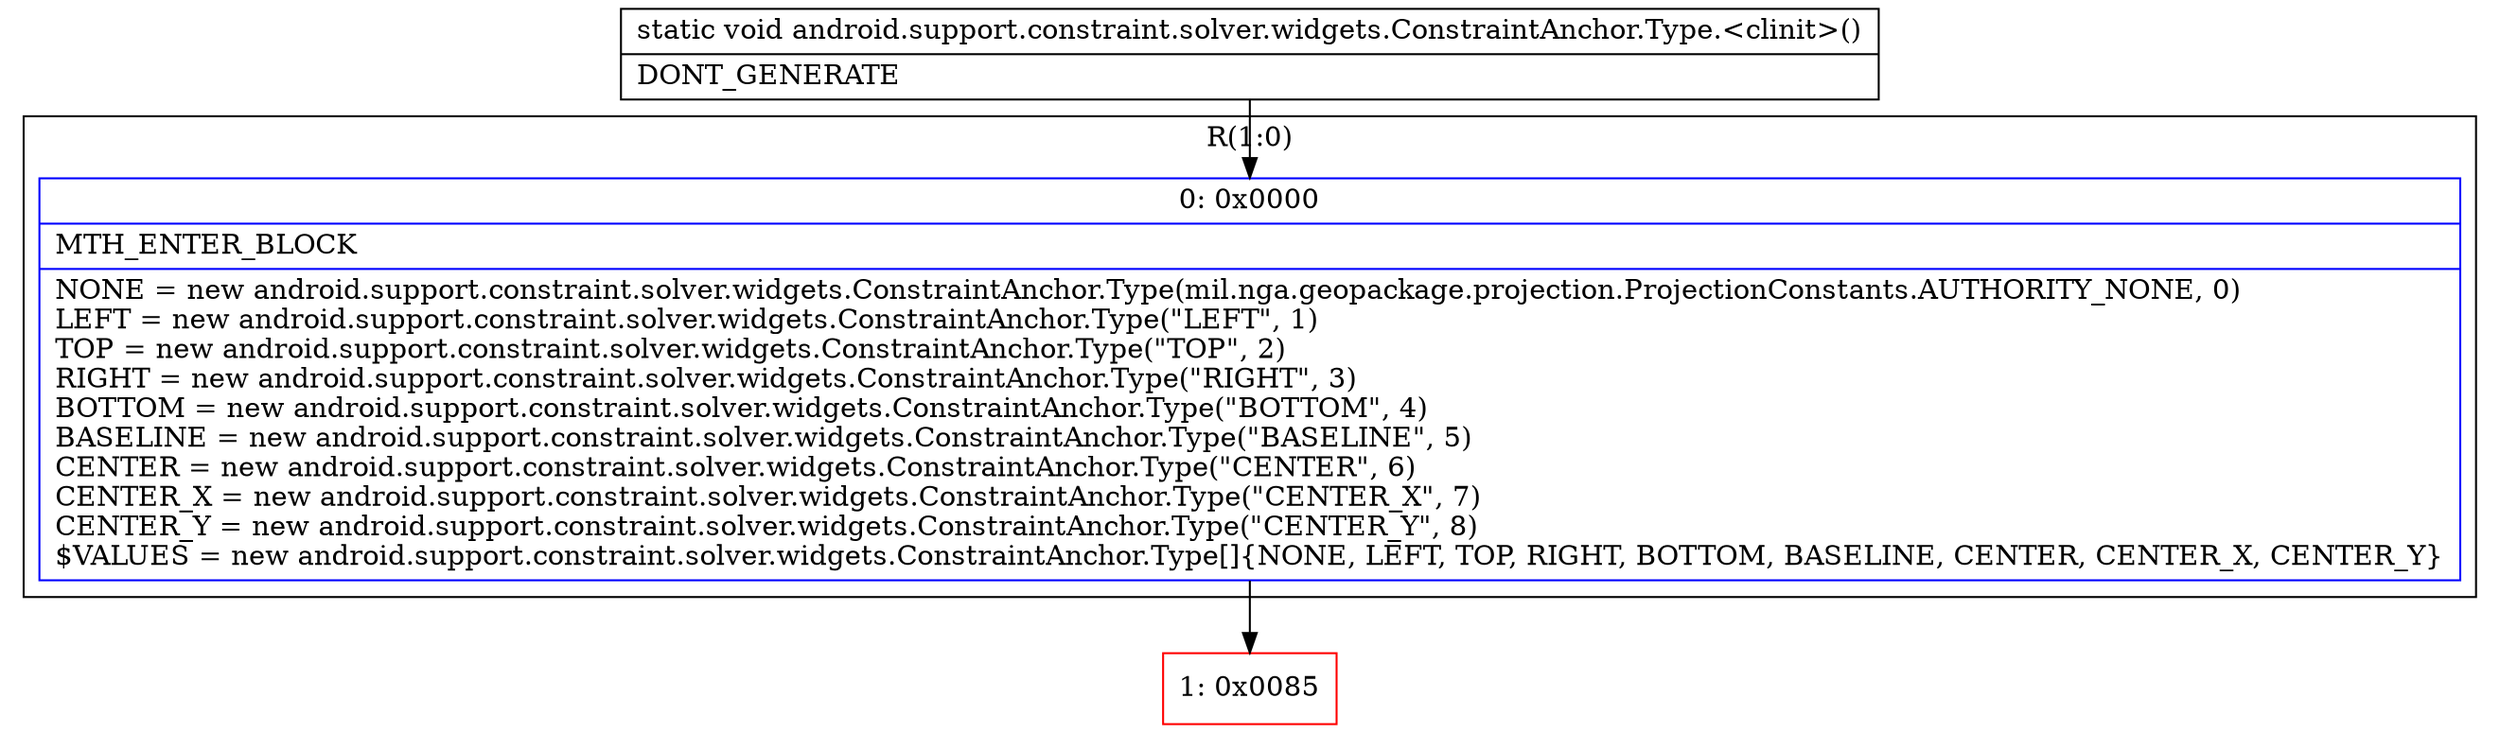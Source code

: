 digraph "CFG forandroid.support.constraint.solver.widgets.ConstraintAnchor.Type.\<clinit\>()V" {
subgraph cluster_Region_1036407662 {
label = "R(1:0)";
node [shape=record,color=blue];
Node_0 [shape=record,label="{0\:\ 0x0000|MTH_ENTER_BLOCK\l|NONE = new android.support.constraint.solver.widgets.ConstraintAnchor.Type(mil.nga.geopackage.projection.ProjectionConstants.AUTHORITY_NONE, 0)\lLEFT = new android.support.constraint.solver.widgets.ConstraintAnchor.Type(\"LEFT\", 1)\lTOP = new android.support.constraint.solver.widgets.ConstraintAnchor.Type(\"TOP\", 2)\lRIGHT = new android.support.constraint.solver.widgets.ConstraintAnchor.Type(\"RIGHT\", 3)\lBOTTOM = new android.support.constraint.solver.widgets.ConstraintAnchor.Type(\"BOTTOM\", 4)\lBASELINE = new android.support.constraint.solver.widgets.ConstraintAnchor.Type(\"BASELINE\", 5)\lCENTER = new android.support.constraint.solver.widgets.ConstraintAnchor.Type(\"CENTER\", 6)\lCENTER_X = new android.support.constraint.solver.widgets.ConstraintAnchor.Type(\"CENTER_X\", 7)\lCENTER_Y = new android.support.constraint.solver.widgets.ConstraintAnchor.Type(\"CENTER_Y\", 8)\l$VALUES = new android.support.constraint.solver.widgets.ConstraintAnchor.Type[]\{NONE, LEFT, TOP, RIGHT, BOTTOM, BASELINE, CENTER, CENTER_X, CENTER_Y\}\l}"];
}
Node_1 [shape=record,color=red,label="{1\:\ 0x0085}"];
MethodNode[shape=record,label="{static void android.support.constraint.solver.widgets.ConstraintAnchor.Type.\<clinit\>()  | DONT_GENERATE\l}"];
MethodNode -> Node_0;
Node_0 -> Node_1;
}

